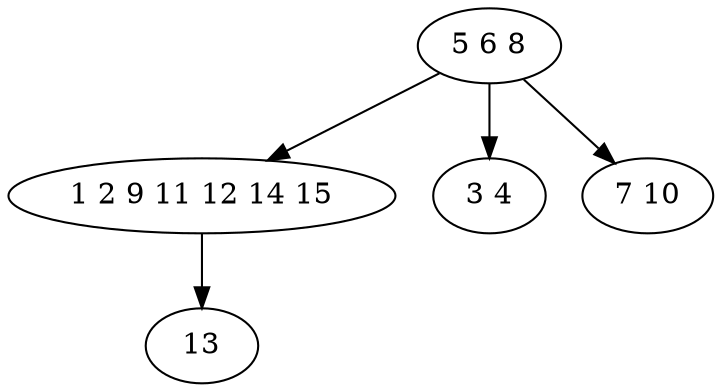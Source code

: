 digraph true_tree {
	"0" -> "1"
	"0" -> "2"
	"0" -> "3"
	"1" -> "4"
	"0" [label="5 6 8"];
	"1" [label="1 2 9 11 12 14 15"];
	"2" [label="3 4"];
	"3" [label="7 10"];
	"4" [label="13"];
}
